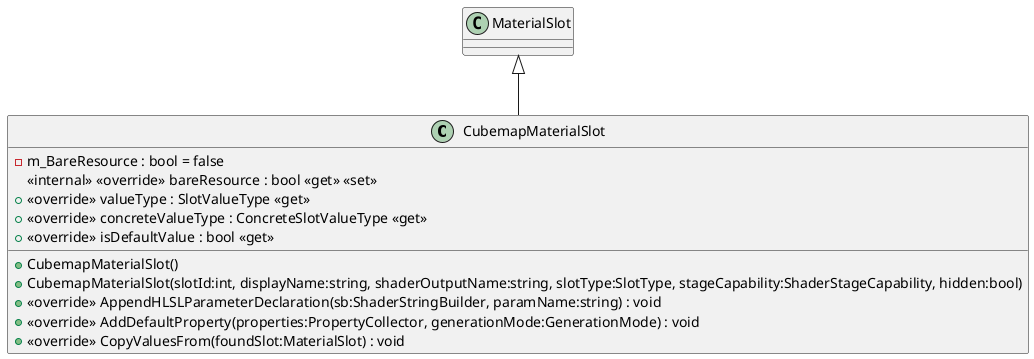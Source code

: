 @startuml
class CubemapMaterialSlot {
    + CubemapMaterialSlot()
    + CubemapMaterialSlot(slotId:int, displayName:string, shaderOutputName:string, slotType:SlotType, stageCapability:ShaderStageCapability, hidden:bool)
    - m_BareResource : bool = false
    <<internal>> <<override>> bareResource : bool <<get>> <<set>>
    + <<override>> AppendHLSLParameterDeclaration(sb:ShaderStringBuilder, paramName:string) : void
    + <<override>> valueType : SlotValueType <<get>>
    + <<override>> concreteValueType : ConcreteSlotValueType <<get>>
    + <<override>> isDefaultValue : bool <<get>>
    + <<override>> AddDefaultProperty(properties:PropertyCollector, generationMode:GenerationMode) : void
    + <<override>> CopyValuesFrom(foundSlot:MaterialSlot) : void
}
MaterialSlot <|-- CubemapMaterialSlot
@enduml
